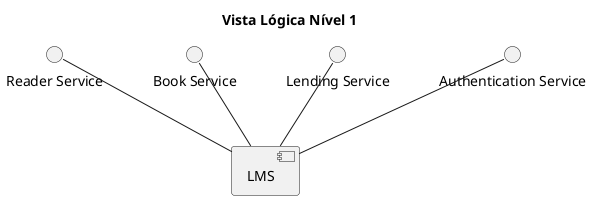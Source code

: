 @startuml
' https://plantuml.com/class-diagram

hide circle

title Vista Lógica Nível 1

' Definir o componente principal LMS
component LMS

' Definir as "bolinhas" externas que representam os microserviços
interface "Reader Service" as US
interface "Book Service" as BS
interface "Lending Service" as LS
interface "Authentication Service" as AS

' Colocar os microserviços em cima do LMS e conectá-los com linhas verticais retas para cima
US -down- LMS
BS -down- LMS
LS -down- LMS
AS -down- LMS

@enduml
